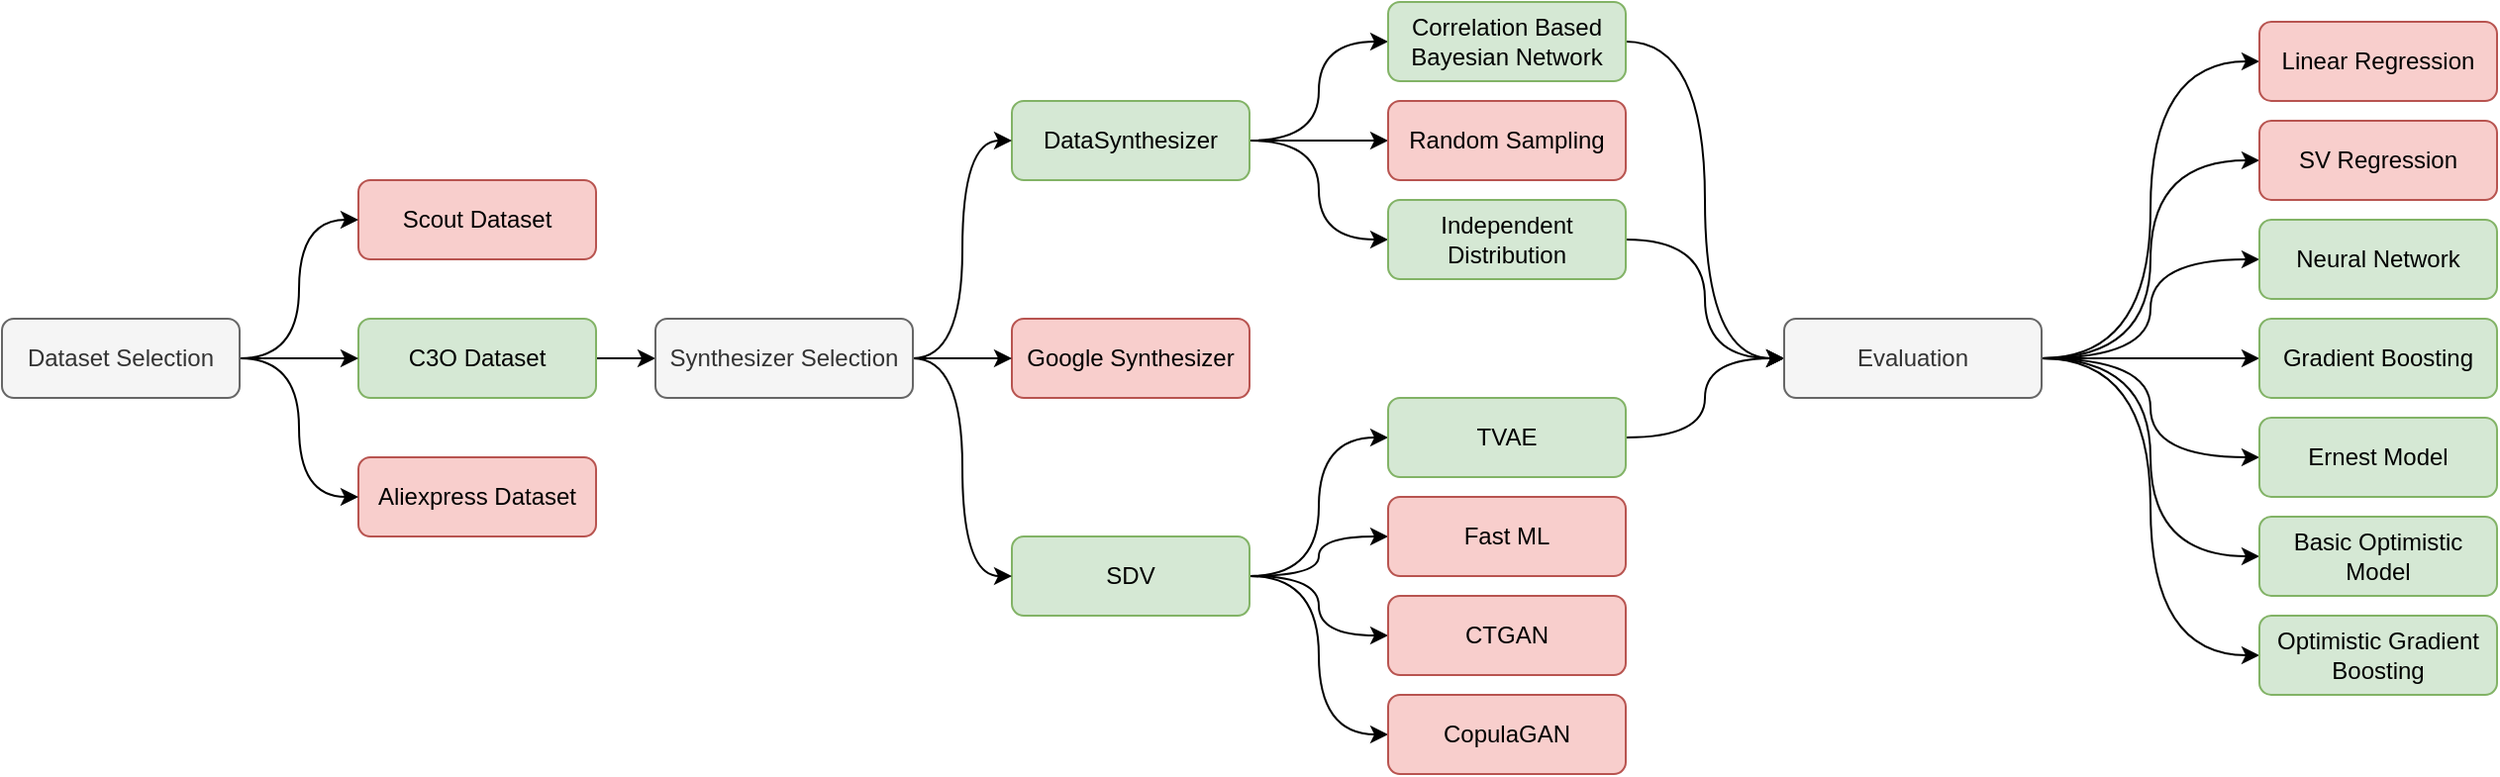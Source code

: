<mxfile version="21.3.7" type="device">
  <diagram id="C5RBs43oDa-KdzZeNtuy" name="Page-1">
    <mxGraphModel dx="1509" dy="800" grid="1" gridSize="10" guides="1" tooltips="1" connect="1" arrows="1" fold="1" page="1" pageScale="1" pageWidth="827" pageHeight="1169" math="0" shadow="0">
      <root>
        <mxCell id="WIyWlLk6GJQsqaUBKTNV-0" />
        <mxCell id="WIyWlLk6GJQsqaUBKTNV-1" parent="WIyWlLk6GJQsqaUBKTNV-0" />
        <mxCell id="3F7A1WL4wWfFVX3CtkPi-21" style="edgeStyle=orthogonalEdgeStyle;rounded=0;orthogonalLoop=1;jettySize=auto;html=1;entryX=0;entryY=0.5;entryDx=0;entryDy=0;curved=1;" parent="WIyWlLk6GJQsqaUBKTNV-1" source="WIyWlLk6GJQsqaUBKTNV-3" target="3F7A1WL4wWfFVX3CtkPi-6" edge="1">
          <mxGeometry relative="1" as="geometry" />
        </mxCell>
        <mxCell id="3F7A1WL4wWfFVX3CtkPi-22" style="edgeStyle=orthogonalEdgeStyle;rounded=0;orthogonalLoop=1;jettySize=auto;html=1;entryX=0;entryY=0.5;entryDx=0;entryDy=0;curved=1;" parent="WIyWlLk6GJQsqaUBKTNV-1" source="WIyWlLk6GJQsqaUBKTNV-3" target="3F7A1WL4wWfFVX3CtkPi-7" edge="1">
          <mxGeometry relative="1" as="geometry" />
        </mxCell>
        <mxCell id="3F7A1WL4wWfFVX3CtkPi-23" style="edgeStyle=orthogonalEdgeStyle;rounded=0;orthogonalLoop=1;jettySize=auto;html=1;entryX=0;entryY=0.5;entryDx=0;entryDy=0;curved=1;" parent="WIyWlLk6GJQsqaUBKTNV-1" source="WIyWlLk6GJQsqaUBKTNV-3" target="3F7A1WL4wWfFVX3CtkPi-20" edge="1">
          <mxGeometry relative="1" as="geometry" />
        </mxCell>
        <mxCell id="WIyWlLk6GJQsqaUBKTNV-3" value="DataSynthesizer" style="rounded=1;whiteSpace=wrap;html=1;fontSize=12;glass=0;strokeWidth=1;shadow=0;fillColor=#d5e8d4;strokeColor=#82b366;" parent="WIyWlLk6GJQsqaUBKTNV-1" vertex="1">
          <mxGeometry x="530" y="120" width="120" height="40" as="geometry" />
        </mxCell>
        <mxCell id="3F7A1WL4wWfFVX3CtkPi-29" style="edgeStyle=orthogonalEdgeStyle;rounded=0;orthogonalLoop=1;jettySize=auto;html=1;entryX=0;entryY=0.5;entryDx=0;entryDy=0;curved=1;" parent="WIyWlLk6GJQsqaUBKTNV-1" source="WIyWlLk6GJQsqaUBKTNV-7" target="3F7A1WL4wWfFVX3CtkPi-4" edge="1">
          <mxGeometry relative="1" as="geometry" />
        </mxCell>
        <mxCell id="3F7A1WL4wWfFVX3CtkPi-30" style="edgeStyle=orthogonalEdgeStyle;rounded=0;orthogonalLoop=1;jettySize=auto;html=1;curved=1;" parent="WIyWlLk6GJQsqaUBKTNV-1" source="WIyWlLk6GJQsqaUBKTNV-7" target="3F7A1WL4wWfFVX3CtkPi-5" edge="1">
          <mxGeometry relative="1" as="geometry" />
        </mxCell>
        <mxCell id="3F7A1WL4wWfFVX3CtkPi-31" style="edgeStyle=orthogonalEdgeStyle;rounded=0;orthogonalLoop=1;jettySize=auto;html=1;entryX=0;entryY=0.5;entryDx=0;entryDy=0;curved=1;" parent="WIyWlLk6GJQsqaUBKTNV-1" source="WIyWlLk6GJQsqaUBKTNV-7" target="3F7A1WL4wWfFVX3CtkPi-27" edge="1">
          <mxGeometry relative="1" as="geometry" />
        </mxCell>
        <mxCell id="3F7A1WL4wWfFVX3CtkPi-32" style="edgeStyle=orthogonalEdgeStyle;rounded=0;orthogonalLoop=1;jettySize=auto;html=1;entryX=0;entryY=0.5;entryDx=0;entryDy=0;curved=1;" parent="WIyWlLk6GJQsqaUBKTNV-1" source="WIyWlLk6GJQsqaUBKTNV-7" target="3F7A1WL4wWfFVX3CtkPi-28" edge="1">
          <mxGeometry relative="1" as="geometry" />
        </mxCell>
        <mxCell id="WIyWlLk6GJQsqaUBKTNV-7" value="SDV" style="rounded=1;whiteSpace=wrap;html=1;fontSize=12;glass=0;strokeWidth=1;shadow=0;fillColor=#d5e8d4;strokeColor=#82b366;" parent="WIyWlLk6GJQsqaUBKTNV-1" vertex="1">
          <mxGeometry x="530" y="340" width="120" height="40" as="geometry" />
        </mxCell>
        <mxCell id="3F7A1WL4wWfFVX3CtkPi-0" value="Google Synthesizer" style="rounded=1;whiteSpace=wrap;html=1;fontSize=12;glass=0;strokeWidth=1;shadow=0;fillColor=#f8cecc;strokeColor=#b85450;" parent="WIyWlLk6GJQsqaUBKTNV-1" vertex="1">
          <mxGeometry x="530" y="230" width="120" height="40" as="geometry" />
        </mxCell>
        <mxCell id="3F7A1WL4wWfFVX3CtkPi-15" style="edgeStyle=orthogonalEdgeStyle;rounded=0;orthogonalLoop=1;jettySize=auto;html=1;" parent="WIyWlLk6GJQsqaUBKTNV-1" source="3F7A1WL4wWfFVX3CtkPi-1" target="3F7A1WL4wWfFVX3CtkPi-14" edge="1">
          <mxGeometry relative="1" as="geometry" />
        </mxCell>
        <mxCell id="3F7A1WL4wWfFVX3CtkPi-1" value="C3O Dataset" style="rounded=1;whiteSpace=wrap;html=1;fontSize=12;glass=0;strokeWidth=1;shadow=0;fillColor=#d5e8d4;strokeColor=#82b366;" parent="WIyWlLk6GJQsqaUBKTNV-1" vertex="1">
          <mxGeometry x="200" y="230" width="120" height="40" as="geometry" />
        </mxCell>
        <mxCell id="3F7A1WL4wWfFVX3CtkPi-2" value="Aliexpress Dataset" style="rounded=1;whiteSpace=wrap;html=1;fontSize=12;glass=0;strokeWidth=1;shadow=0;fillColor=#f8cecc;strokeColor=#b85450;" parent="WIyWlLk6GJQsqaUBKTNV-1" vertex="1">
          <mxGeometry x="200" y="300" width="120" height="40" as="geometry" />
        </mxCell>
        <mxCell id="3F7A1WL4wWfFVX3CtkPi-3" value="Scout Dataset" style="rounded=1;whiteSpace=wrap;html=1;fontSize=12;glass=0;strokeWidth=1;shadow=0;fillColor=#f8cecc;strokeColor=#b85450;" parent="WIyWlLk6GJQsqaUBKTNV-1" vertex="1">
          <mxGeometry x="200" y="160" width="120" height="40" as="geometry" />
        </mxCell>
        <mxCell id="XV0yEscuBWHmUeUYXMls-4" style="edgeStyle=orthogonalEdgeStyle;rounded=0;orthogonalLoop=1;jettySize=auto;html=1;entryX=0;entryY=0.5;entryDx=0;entryDy=0;curved=1;" edge="1" parent="WIyWlLk6GJQsqaUBKTNV-1" source="3F7A1WL4wWfFVX3CtkPi-4" target="XV0yEscuBWHmUeUYXMls-0">
          <mxGeometry relative="1" as="geometry" />
        </mxCell>
        <mxCell id="3F7A1WL4wWfFVX3CtkPi-4" value="TVAE" style="rounded=1;whiteSpace=wrap;html=1;fontSize=12;glass=0;strokeWidth=1;shadow=0;fillColor=#d5e8d4;strokeColor=#82b366;" parent="WIyWlLk6GJQsqaUBKTNV-1" vertex="1">
          <mxGeometry x="720" y="270" width="120" height="40" as="geometry" />
        </mxCell>
        <mxCell id="3F7A1WL4wWfFVX3CtkPi-5" value="Fast ML" style="rounded=1;whiteSpace=wrap;html=1;fontSize=12;glass=0;strokeWidth=1;shadow=0;fillColor=#f8cecc;strokeColor=#b85450;" parent="WIyWlLk6GJQsqaUBKTNV-1" vertex="1">
          <mxGeometry x="720" y="320" width="120" height="40" as="geometry" />
        </mxCell>
        <mxCell id="XV0yEscuBWHmUeUYXMls-1" style="edgeStyle=orthogonalEdgeStyle;rounded=0;orthogonalLoop=1;jettySize=auto;html=1;entryX=0;entryY=0.5;entryDx=0;entryDy=0;curved=1;" edge="1" parent="WIyWlLk6GJQsqaUBKTNV-1" source="3F7A1WL4wWfFVX3CtkPi-6" target="XV0yEscuBWHmUeUYXMls-0">
          <mxGeometry relative="1" as="geometry" />
        </mxCell>
        <mxCell id="3F7A1WL4wWfFVX3CtkPi-6" value="Correlation Based Bayesian Network" style="rounded=1;whiteSpace=wrap;html=1;fontSize=12;glass=0;strokeWidth=1;shadow=0;fillColor=#d5e8d4;strokeColor=#82b366;" parent="WIyWlLk6GJQsqaUBKTNV-1" vertex="1">
          <mxGeometry x="720" y="70" width="120" height="40" as="geometry" />
        </mxCell>
        <mxCell id="XV0yEscuBWHmUeUYXMls-2" style="edgeStyle=orthogonalEdgeStyle;rounded=0;orthogonalLoop=1;jettySize=auto;html=1;entryX=0;entryY=0.5;entryDx=0;entryDy=0;curved=1;" edge="1" parent="WIyWlLk6GJQsqaUBKTNV-1" source="3F7A1WL4wWfFVX3CtkPi-7" target="XV0yEscuBWHmUeUYXMls-0">
          <mxGeometry relative="1" as="geometry" />
        </mxCell>
        <mxCell id="3F7A1WL4wWfFVX3CtkPi-7" value="Independent Distribution" style="rounded=1;whiteSpace=wrap;html=1;fontSize=12;glass=0;strokeWidth=1;shadow=0;fillColor=#d5e8d4;strokeColor=#82b366;" parent="WIyWlLk6GJQsqaUBKTNV-1" vertex="1">
          <mxGeometry x="720" y="170" width="120" height="40" as="geometry" />
        </mxCell>
        <mxCell id="3F7A1WL4wWfFVX3CtkPi-10" style="edgeStyle=orthogonalEdgeStyle;rounded=0;orthogonalLoop=1;jettySize=auto;html=1;entryX=0;entryY=0.5;entryDx=0;entryDy=0;curved=1;exitX=1;exitY=0.5;exitDx=0;exitDy=0;" parent="WIyWlLk6GJQsqaUBKTNV-1" source="3F7A1WL4wWfFVX3CtkPi-8" target="3F7A1WL4wWfFVX3CtkPi-3" edge="1">
          <mxGeometry relative="1" as="geometry">
            <mxPoint x="170" y="250" as="sourcePoint" />
          </mxGeometry>
        </mxCell>
        <mxCell id="3F7A1WL4wWfFVX3CtkPi-11" style="edgeStyle=orthogonalEdgeStyle;rounded=0;orthogonalLoop=1;jettySize=auto;html=1;" parent="WIyWlLk6GJQsqaUBKTNV-1" source="3F7A1WL4wWfFVX3CtkPi-8" target="3F7A1WL4wWfFVX3CtkPi-1" edge="1">
          <mxGeometry relative="1" as="geometry" />
        </mxCell>
        <mxCell id="3F7A1WL4wWfFVX3CtkPi-13" style="edgeStyle=orthogonalEdgeStyle;rounded=0;orthogonalLoop=1;jettySize=auto;html=1;entryX=0;entryY=0.5;entryDx=0;entryDy=0;curved=1;" parent="WIyWlLk6GJQsqaUBKTNV-1" source="3F7A1WL4wWfFVX3CtkPi-8" target="3F7A1WL4wWfFVX3CtkPi-2" edge="1">
          <mxGeometry relative="1" as="geometry" />
        </mxCell>
        <mxCell id="3F7A1WL4wWfFVX3CtkPi-8" value="Dataset Selection" style="rounded=1;whiteSpace=wrap;html=1;fontSize=12;glass=0;strokeWidth=1;shadow=0;fillColor=#f5f5f5;strokeColor=#666666;fontColor=#333333;" parent="WIyWlLk6GJQsqaUBKTNV-1" vertex="1">
          <mxGeometry x="20" y="230" width="120" height="40" as="geometry" />
        </mxCell>
        <mxCell id="3F7A1WL4wWfFVX3CtkPi-16" style="edgeStyle=orthogonalEdgeStyle;rounded=0;orthogonalLoop=1;jettySize=auto;html=1;entryX=0;entryY=0.5;entryDx=0;entryDy=0;curved=1;" parent="WIyWlLk6GJQsqaUBKTNV-1" source="3F7A1WL4wWfFVX3CtkPi-14" target="WIyWlLk6GJQsqaUBKTNV-3" edge="1">
          <mxGeometry relative="1" as="geometry" />
        </mxCell>
        <mxCell id="3F7A1WL4wWfFVX3CtkPi-18" style="edgeStyle=orthogonalEdgeStyle;rounded=0;orthogonalLoop=1;jettySize=auto;html=1;entryX=0;entryY=0.5;entryDx=0;entryDy=0;curved=1;" parent="WIyWlLk6GJQsqaUBKTNV-1" source="3F7A1WL4wWfFVX3CtkPi-14" target="3F7A1WL4wWfFVX3CtkPi-0" edge="1">
          <mxGeometry relative="1" as="geometry" />
        </mxCell>
        <mxCell id="3F7A1WL4wWfFVX3CtkPi-19" style="edgeStyle=orthogonalEdgeStyle;rounded=0;orthogonalLoop=1;jettySize=auto;html=1;curved=1;entryX=0;entryY=0.5;entryDx=0;entryDy=0;" parent="WIyWlLk6GJQsqaUBKTNV-1" source="3F7A1WL4wWfFVX3CtkPi-14" target="WIyWlLk6GJQsqaUBKTNV-7" edge="1">
          <mxGeometry relative="1" as="geometry" />
        </mxCell>
        <mxCell id="3F7A1WL4wWfFVX3CtkPi-14" value="Synthesizer Selection" style="rounded=1;whiteSpace=wrap;html=1;fontSize=12;glass=0;strokeWidth=1;shadow=0;fillColor=#f5f5f5;strokeColor=#666666;fontColor=#333333;" parent="WIyWlLk6GJQsqaUBKTNV-1" vertex="1">
          <mxGeometry x="350" y="230" width="130" height="40" as="geometry" />
        </mxCell>
        <mxCell id="3F7A1WL4wWfFVX3CtkPi-20" value="Random Sampling" style="rounded=1;whiteSpace=wrap;html=1;fontSize=12;glass=0;strokeWidth=1;shadow=0;fillColor=#f8cecc;strokeColor=#b85450;" parent="WIyWlLk6GJQsqaUBKTNV-1" vertex="1">
          <mxGeometry x="720" y="120" width="120" height="40" as="geometry" />
        </mxCell>
        <mxCell id="3F7A1WL4wWfFVX3CtkPi-27" value="CTGAN" style="rounded=1;whiteSpace=wrap;html=1;fontSize=12;glass=0;strokeWidth=1;shadow=0;fillColor=#f8cecc;strokeColor=#b85450;" parent="WIyWlLk6GJQsqaUBKTNV-1" vertex="1">
          <mxGeometry x="720" y="370" width="120" height="40" as="geometry" />
        </mxCell>
        <mxCell id="3F7A1WL4wWfFVX3CtkPi-28" value="CopulaGAN" style="rounded=1;whiteSpace=wrap;html=1;fontSize=12;glass=0;strokeWidth=1;shadow=0;fillColor=#f8cecc;strokeColor=#b85450;" parent="WIyWlLk6GJQsqaUBKTNV-1" vertex="1">
          <mxGeometry x="720" y="420" width="120" height="40" as="geometry" />
        </mxCell>
        <mxCell id="XV0yEscuBWHmUeUYXMls-9" style="edgeStyle=orthogonalEdgeStyle;rounded=0;orthogonalLoop=1;jettySize=auto;html=1;entryX=0;entryY=0.5;entryDx=0;entryDy=0;curved=1;" edge="1" parent="WIyWlLk6GJQsqaUBKTNV-1" source="XV0yEscuBWHmUeUYXMls-0" target="XV0yEscuBWHmUeUYXMls-7">
          <mxGeometry relative="1" as="geometry" />
        </mxCell>
        <mxCell id="XV0yEscuBWHmUeUYXMls-10" style="edgeStyle=orthogonalEdgeStyle;rounded=0;orthogonalLoop=1;jettySize=auto;html=1;entryX=0;entryY=0.5;entryDx=0;entryDy=0;curved=1;" edge="1" parent="WIyWlLk6GJQsqaUBKTNV-1" source="XV0yEscuBWHmUeUYXMls-0" target="XV0yEscuBWHmUeUYXMls-6">
          <mxGeometry relative="1" as="geometry" />
        </mxCell>
        <mxCell id="XV0yEscuBWHmUeUYXMls-11" style="edgeStyle=orthogonalEdgeStyle;rounded=0;orthogonalLoop=1;jettySize=auto;html=1;entryX=0;entryY=0.5;entryDx=0;entryDy=0;curved=1;" edge="1" parent="WIyWlLk6GJQsqaUBKTNV-1" source="XV0yEscuBWHmUeUYXMls-0" target="XV0yEscuBWHmUeUYXMls-5">
          <mxGeometry relative="1" as="geometry" />
        </mxCell>
        <mxCell id="XV0yEscuBWHmUeUYXMls-12" style="edgeStyle=orthogonalEdgeStyle;rounded=0;orthogonalLoop=1;jettySize=auto;html=1;entryX=0;entryY=0.5;entryDx=0;entryDy=0;curved=1;" edge="1" parent="WIyWlLk6GJQsqaUBKTNV-1" source="XV0yEscuBWHmUeUYXMls-0" target="XV0yEscuBWHmUeUYXMls-8">
          <mxGeometry relative="1" as="geometry" />
        </mxCell>
        <mxCell id="XV0yEscuBWHmUeUYXMls-15" style="edgeStyle=orthogonalEdgeStyle;rounded=0;orthogonalLoop=1;jettySize=auto;html=1;entryX=0;entryY=0.5;entryDx=0;entryDy=0;curved=1;" edge="1" parent="WIyWlLk6GJQsqaUBKTNV-1" source="XV0yEscuBWHmUeUYXMls-0" target="XV0yEscuBWHmUeUYXMls-13">
          <mxGeometry relative="1" as="geometry" />
        </mxCell>
        <mxCell id="XV0yEscuBWHmUeUYXMls-16" style="edgeStyle=orthogonalEdgeStyle;rounded=0;orthogonalLoop=1;jettySize=auto;html=1;entryX=0;entryY=0.5;entryDx=0;entryDy=0;curved=1;" edge="1" parent="WIyWlLk6GJQsqaUBKTNV-1" source="XV0yEscuBWHmUeUYXMls-0" target="XV0yEscuBWHmUeUYXMls-14">
          <mxGeometry relative="1" as="geometry" />
        </mxCell>
        <mxCell id="XV0yEscuBWHmUeUYXMls-18" style="edgeStyle=orthogonalEdgeStyle;rounded=0;orthogonalLoop=1;jettySize=auto;html=1;entryX=0;entryY=0.5;entryDx=0;entryDy=0;curved=1;" edge="1" parent="WIyWlLk6GJQsqaUBKTNV-1" source="XV0yEscuBWHmUeUYXMls-0" target="XV0yEscuBWHmUeUYXMls-17">
          <mxGeometry relative="1" as="geometry" />
        </mxCell>
        <mxCell id="XV0yEscuBWHmUeUYXMls-0" value="Evaluation" style="rounded=1;whiteSpace=wrap;html=1;fontSize=12;glass=0;strokeWidth=1;shadow=0;fillColor=#f5f5f5;strokeColor=#666666;fontColor=#333333;" vertex="1" parent="WIyWlLk6GJQsqaUBKTNV-1">
          <mxGeometry x="920" y="230" width="130" height="40" as="geometry" />
        </mxCell>
        <mxCell id="XV0yEscuBWHmUeUYXMls-5" value="Neural Network" style="rounded=1;whiteSpace=wrap;html=1;fontSize=12;glass=0;strokeWidth=1;shadow=0;fillColor=#d5e8d4;strokeColor=#82b366;" vertex="1" parent="WIyWlLk6GJQsqaUBKTNV-1">
          <mxGeometry x="1160" y="180" width="120" height="40" as="geometry" />
        </mxCell>
        <mxCell id="XV0yEscuBWHmUeUYXMls-6" value="SV Regression" style="rounded=1;whiteSpace=wrap;html=1;fontSize=12;glass=0;strokeWidth=1;shadow=0;fillColor=#f8cecc;strokeColor=#b85450;" vertex="1" parent="WIyWlLk6GJQsqaUBKTNV-1">
          <mxGeometry x="1160" y="130" width="120" height="40" as="geometry" />
        </mxCell>
        <mxCell id="XV0yEscuBWHmUeUYXMls-7" value="Linear Regression" style="rounded=1;whiteSpace=wrap;html=1;fontSize=12;glass=0;strokeWidth=1;shadow=0;fillColor=#f8cecc;strokeColor=#b85450;" vertex="1" parent="WIyWlLk6GJQsqaUBKTNV-1">
          <mxGeometry x="1160" y="80" width="120" height="40" as="geometry" />
        </mxCell>
        <mxCell id="XV0yEscuBWHmUeUYXMls-8" value="Gradient Boosting" style="rounded=1;whiteSpace=wrap;html=1;fontSize=12;glass=0;strokeWidth=1;shadow=0;fillColor=#d5e8d4;strokeColor=#82b366;" vertex="1" parent="WIyWlLk6GJQsqaUBKTNV-1">
          <mxGeometry x="1160" y="230" width="120" height="40" as="geometry" />
        </mxCell>
        <mxCell id="XV0yEscuBWHmUeUYXMls-13" value="Ernest Model" style="rounded=1;whiteSpace=wrap;html=1;fontSize=12;glass=0;strokeWidth=1;shadow=0;fillColor=#d5e8d4;strokeColor=#82b366;" vertex="1" parent="WIyWlLk6GJQsqaUBKTNV-1">
          <mxGeometry x="1160" y="280" width="120" height="40" as="geometry" />
        </mxCell>
        <mxCell id="XV0yEscuBWHmUeUYXMls-14" value="Basic Optimistic Model" style="rounded=1;whiteSpace=wrap;html=1;fontSize=12;glass=0;strokeWidth=1;shadow=0;fillColor=#d5e8d4;strokeColor=#82b366;" vertex="1" parent="WIyWlLk6GJQsqaUBKTNV-1">
          <mxGeometry x="1160" y="330" width="120" height="40" as="geometry" />
        </mxCell>
        <mxCell id="XV0yEscuBWHmUeUYXMls-17" value="Optimistic Gradient Boosting" style="rounded=1;whiteSpace=wrap;html=1;fontSize=12;glass=0;strokeWidth=1;shadow=0;fillColor=#d5e8d4;strokeColor=#82b366;" vertex="1" parent="WIyWlLk6GJQsqaUBKTNV-1">
          <mxGeometry x="1160" y="380" width="120" height="40" as="geometry" />
        </mxCell>
      </root>
    </mxGraphModel>
  </diagram>
</mxfile>
